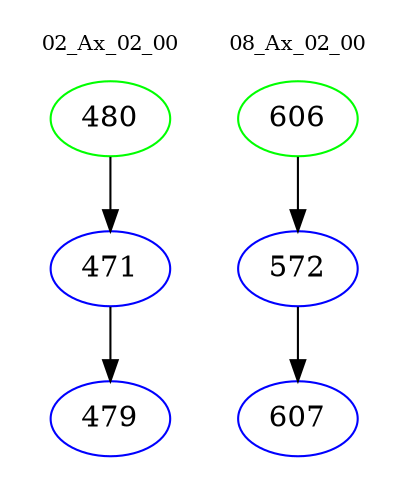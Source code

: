 digraph{
subgraph cluster_0 {
color = white
label = "02_Ax_02_00";
fontsize=10;
T0_480 [label="480", color="green"]
T0_480 -> T0_471 [color="black"]
T0_471 [label="471", color="blue"]
T0_471 -> T0_479 [color="black"]
T0_479 [label="479", color="blue"]
}
subgraph cluster_1 {
color = white
label = "08_Ax_02_00";
fontsize=10;
T1_606 [label="606", color="green"]
T1_606 -> T1_572 [color="black"]
T1_572 [label="572", color="blue"]
T1_572 -> T1_607 [color="black"]
T1_607 [label="607", color="blue"]
}
}
